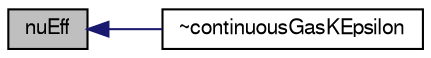 digraph "nuEff"
{
  bgcolor="transparent";
  edge [fontname="FreeSans",fontsize="10",labelfontname="FreeSans",labelfontsize="10"];
  node [fontname="FreeSans",fontsize="10",shape=record];
  rankdir="LR";
  Node180 [label="nuEff",height=0.2,width=0.4,color="black", fillcolor="grey75", style="filled", fontcolor="black"];
  Node180 -> Node181 [dir="back",color="midnightblue",fontsize="10",style="solid",fontname="FreeSans"];
  Node181 [label="~continuousGasKEpsilon",height=0.2,width=0.4,color="black",URL="$a31182.html#a4dab72d72715891dccb77dd16a128204",tooltip="Destructor. "];
}
